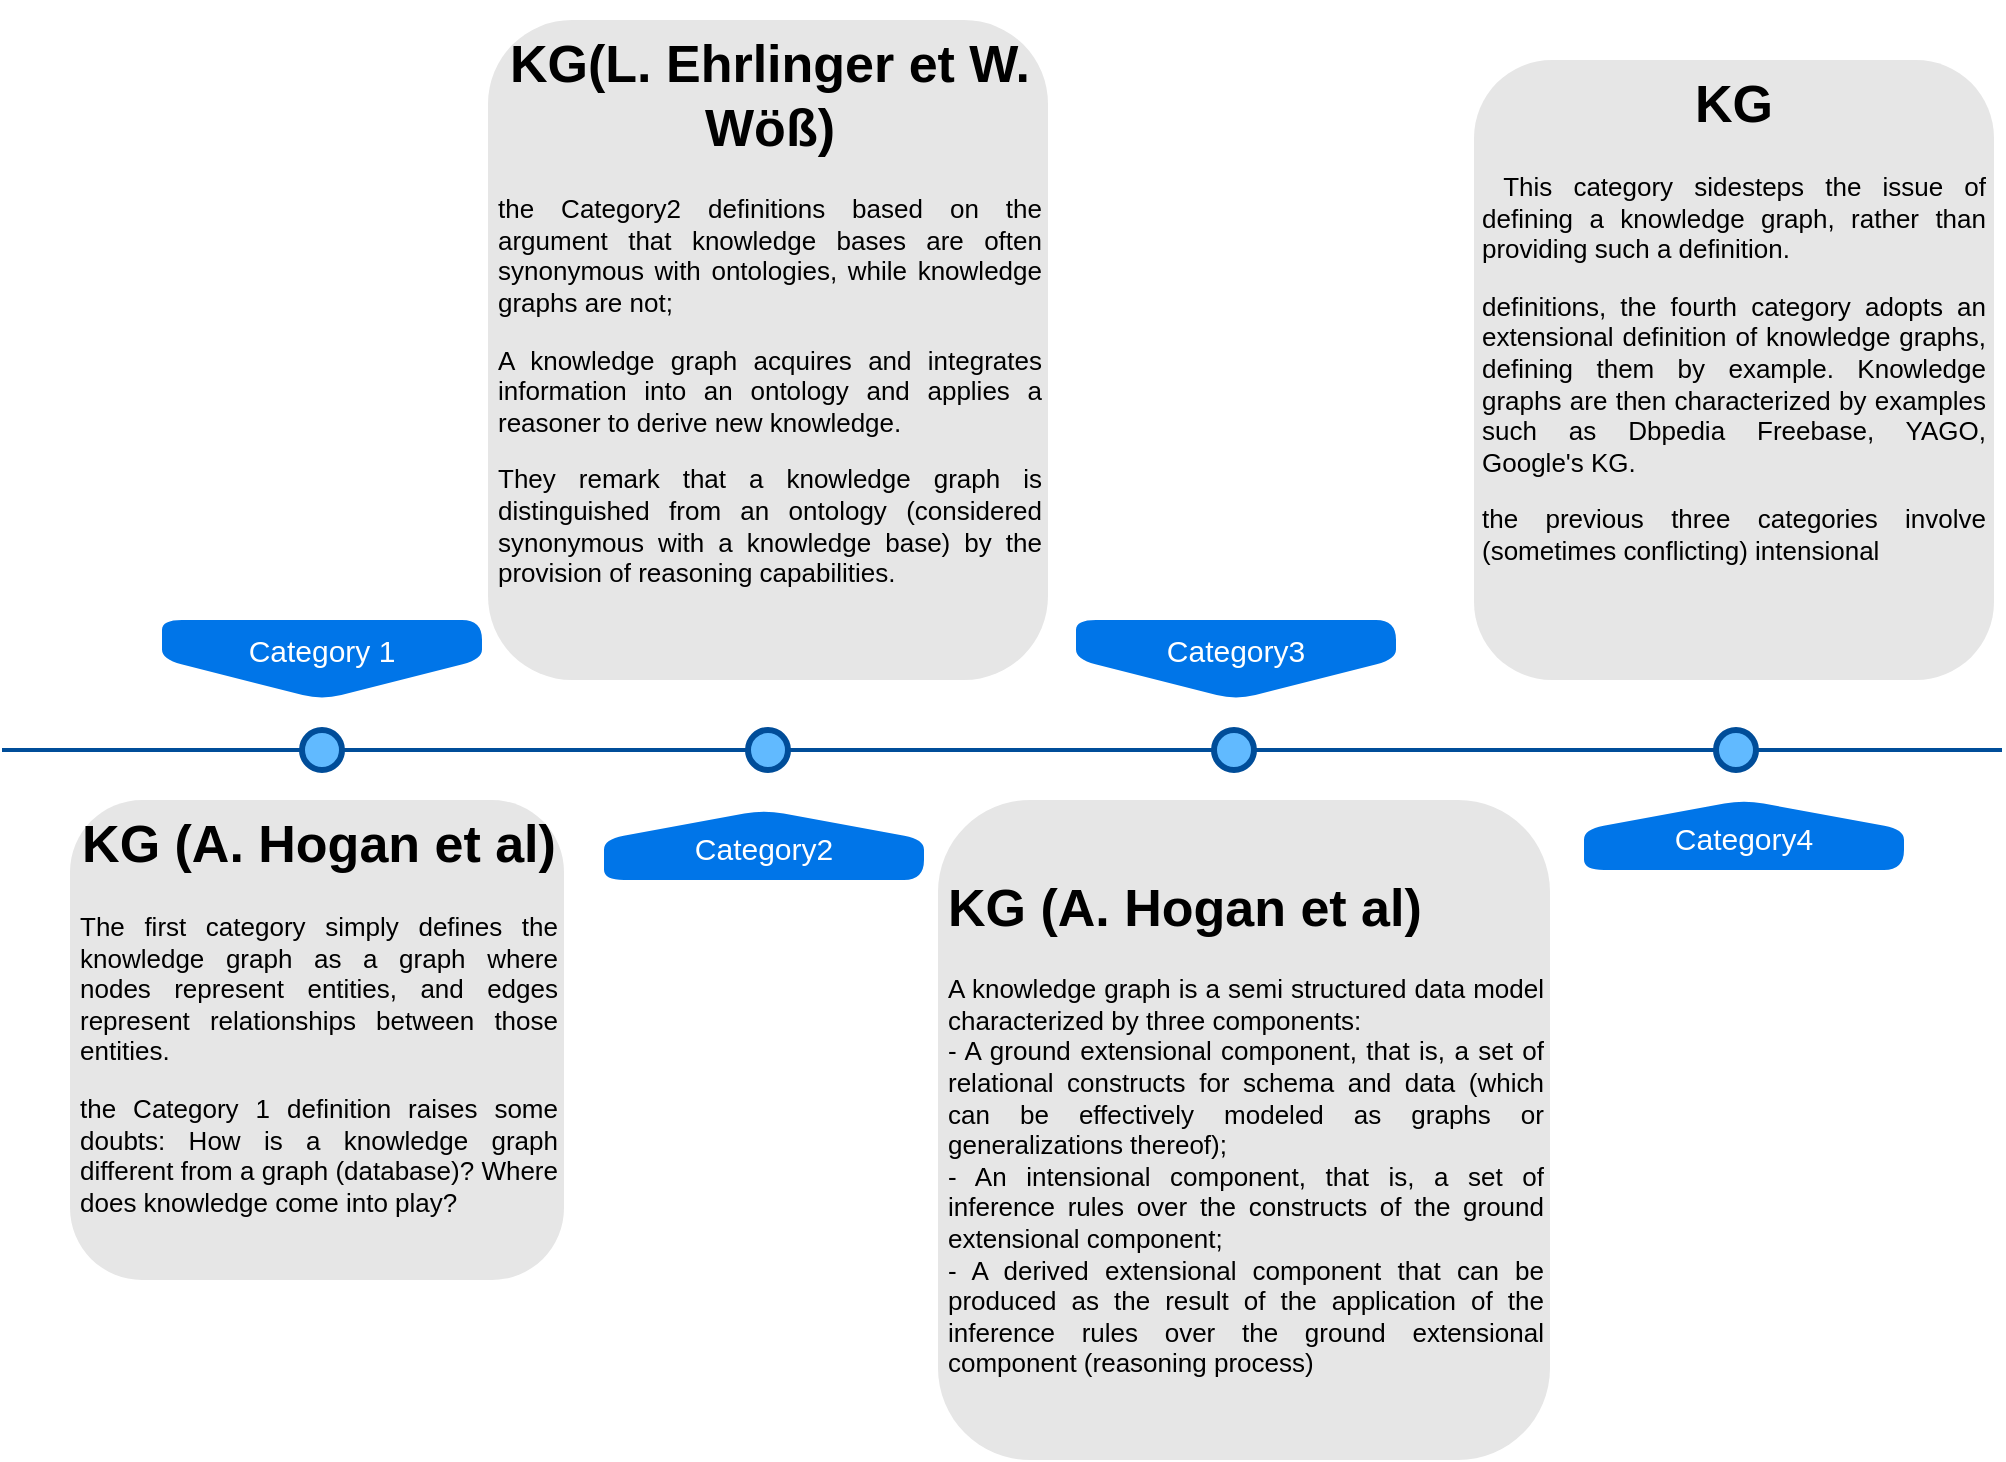 <mxfile version="15.5.9" type="github">
  <diagram name="Page-1" id="82e54ff1-d628-8f03-85c4-9753963a91cd">
    <mxGraphModel dx="994" dy="426" grid="1" gridSize="10" guides="1" tooltips="1" connect="1" arrows="1" fold="1" page="1" pageScale="1" pageWidth="1100" pageHeight="850" background="#ffffff" math="0" shadow="0">
      <root>
        <mxCell id="0" />
        <mxCell id="1" parent="0" />
        <mxCell id="4ec97bd9e5d20128-1" value="" style="line;strokeWidth=2;html=1;fillColor=none;fontSize=28;fontColor=#004D99;strokeColor=#004D99;rounded=1;" parent="1" vertex="1">
          <mxGeometry x="40" y="400" width="1000" height="10" as="geometry" />
        </mxCell>
        <mxCell id="4ec97bd9e5d20128-5" value="Category 1" style="shape=offPageConnector;whiteSpace=wrap;html=1;fillColor=#0075E8;fontSize=15;fontColor=#FFFFFF;size=0.509;verticalAlign=top;strokeColor=none;rounded=1;" parent="1" vertex="1">
          <mxGeometry x="120" y="340" width="160" height="40" as="geometry" />
        </mxCell>
        <mxCell id="4ec97bd9e5d20128-6" value="Category3" style="shape=offPageConnector;whiteSpace=wrap;html=1;fillColor=#0075E8;fontSize=15;fontColor=#FFFFFF;size=0.509;verticalAlign=top;strokeColor=none;rounded=1;" parent="1" vertex="1">
          <mxGeometry x="577" y="340" width="160" height="40" as="geometry" />
        </mxCell>
        <mxCell id="4ec97bd9e5d20128-7" value="Category4" style="shape=offPageConnector;whiteSpace=wrap;html=1;fillColor=#0075E8;fontSize=15;fontColor=#FFFFFF;size=0.418;flipV=1;verticalAlign=bottom;strokeColor=none;spacingBottom=4;rounded=1;" parent="1" vertex="1">
          <mxGeometry x="831" y="430" width="160" height="35" as="geometry" />
        </mxCell>
        <mxCell id="4ec97bd9e5d20128-9" value="" style="ellipse;whiteSpace=wrap;html=1;fillColor=#61BAFF;fontSize=28;fontColor=#004D99;strokeWidth=3;strokeColor=#004D99;rounded=1;" parent="1" vertex="1">
          <mxGeometry x="190" y="395" width="20" height="20" as="geometry" />
        </mxCell>
        <mxCell id="4ec97bd9e5d20128-10" value="" style="ellipse;whiteSpace=wrap;html=1;fillColor=#61BAFF;fontSize=28;fontColor=#004D99;strokeWidth=3;strokeColor=#004D99;rounded=1;" parent="1" vertex="1">
          <mxGeometry x="413" y="395" width="20" height="20" as="geometry" />
        </mxCell>
        <mxCell id="4ec97bd9e5d20128-11" value="" style="ellipse;whiteSpace=wrap;html=1;fillColor=#61BAFF;fontSize=28;fontColor=#004D99;strokeWidth=3;strokeColor=#004D99;rounded=1;" parent="1" vertex="1">
          <mxGeometry x="646" y="395" width="20" height="20" as="geometry" />
        </mxCell>
        <mxCell id="4ec97bd9e5d20128-13" value="" style="ellipse;whiteSpace=wrap;html=1;fillColor=#61BAFF;fontSize=28;fontColor=#004D99;strokeWidth=3;strokeColor=#004D99;rounded=1;" parent="1" vertex="1">
          <mxGeometry x="897" y="395" width="20" height="20" as="geometry" />
        </mxCell>
        <mxCell id="4ec97bd9e5d20128-14" value="&lt;h1 align=&quot;center&quot;&gt;KG (A. Hogan et al)&lt;br&gt;&lt;/h1&gt;&lt;p align=&quot;justify&quot;&gt;The first category simply defines the knowledge graph as a graph where nodes represent entities, and edges represent relationships between those entities.&lt;/p&gt;&lt;p align=&quot;justify&quot;&gt;the Category 1 definition raises some doubts: How is a knowledge graph different from a graph (database)? Where does knowledge come into play?&lt;br&gt;&lt;/p&gt;" style="text;html=1;spacing=5;spacingTop=-20;whiteSpace=wrap;overflow=hidden;strokeColor=none;strokeWidth=3;fillColor=#E6E6E6;fontSize=13;fontColor=#000000;align=left;rounded=1;" parent="1" vertex="1">
          <mxGeometry x="74" y="430" width="247" height="240" as="geometry" />
        </mxCell>
        <mxCell id="4ec97bd9e5d20128-16" value="&lt;h1 align=&quot;center&quot;&gt;KG(L. Ehrlinger et W. Wöß)&lt;br&gt;&lt;/h1&gt;&lt;p align=&quot;justify&quot;&gt;the Category2 definitions based on the argument that knowledge bases are often synonymous with ontologies, while knowledge graphs are not;&lt;/p&gt;&lt;p align=&quot;justify&quot;&gt;A knowledge graph acquires and integrates information into an ontology and applies a reasoner to derive new knowledge.&lt;/p&gt;&lt;p align=&quot;justify&quot;&gt;They remark that a knowledge graph is distinguished from an ontology (considered synonymous with a knowledge base) by the provision of reasoning capabilities.&lt;br&gt;&lt;/p&gt;" style="text;html=1;spacing=5;spacingTop=-20;whiteSpace=wrap;overflow=hidden;strokeColor=none;strokeWidth=3;fillColor=#E6E6E6;fontSize=13;fontColor=#000000;align=left;rounded=1;" parent="1" vertex="1">
          <mxGeometry x="283" y="40" width="280" height="330" as="geometry" />
        </mxCell>
        <mxCell id="4ec97bd9e5d20128-17" value="&lt;div align=&quot;left&quot;&gt;&lt;br&gt;&lt;/div&gt;&lt;div align=&quot;justify&quot;&gt;&amp;nbsp;&amp;nbsp; &lt;br&gt;&lt;/div&gt;&lt;div align=&quot;justify&quot;&gt;&lt;h1&gt;KG (A. Hogan et al)&lt;/h1&gt;&lt;/div&gt;&lt;div align=&quot;justify&quot;&gt;A knowledge graph is a semi structured data model characterized by three components:&lt;/div&gt;&lt;div align=&quot;justify&quot;&gt;- A ground extensional component, that is, a set of relational constructs for schema and data (which can be effectively modeled as graphs or generalizations thereof);&lt;/div&gt;&lt;div align=&quot;justify&quot;&gt;- An intensional component, that is, a set of inference rules over the constructs of the ground extensional component;&lt;/div&gt;&lt;div align=&quot;justify&quot;&gt;- A derived extensional component that can be produced as the result of the application of the inference rules over the ground extensional component (reasoning process)&lt;br&gt;&lt;/div&gt;" style="text;html=1;spacing=5;spacingTop=-20;whiteSpace=wrap;overflow=hidden;strokeColor=none;strokeWidth=3;fillColor=#E6E6E6;fontSize=13;fontColor=#000000;align=left;rounded=1;" parent="1" vertex="1">
          <mxGeometry x="508" y="430" width="306" height="330" as="geometry" />
        </mxCell>
        <mxCell id="gjJPOhVwv25Ugim2emXY-3" value="&lt;h1&gt;KG&lt;/h1&gt;&lt;p align=&quot;justify&quot;&gt;&amp;nbsp;This category sidesteps the issue of defining a knowledge graph, rather than providing such a definition.&lt;/p&gt;&lt;p align=&quot;justify&quot;&gt;definitions, the fourth category adopts an extensional definition of knowledge graphs, defining them by example. Knowledge graphs are then characterized by examples such as Dbpedia Freebase, YAGO, Google&#39;s KG.&lt;/p&gt;&lt;p align=&quot;justify&quot;&gt;the previous three categories involve (sometimes conflicting) intensional&lt;br&gt;&lt;/p&gt;" style="text;html=1;spacing=5;spacingTop=-20;whiteSpace=wrap;overflow=hidden;strokeColor=none;strokeWidth=3;fillColor=#E6E6E6;fontSize=13;fontColor=#000000;align=center;rounded=1;" vertex="1" parent="1">
          <mxGeometry x="776" y="60" width="260" height="310" as="geometry" />
        </mxCell>
        <mxCell id="gjJPOhVwv25Ugim2emXY-4" value="Category2" style="shape=offPageConnector;whiteSpace=wrap;html=1;fillColor=#0075E8;fontSize=15;fontColor=#FFFFFF;size=0.418;flipV=1;verticalAlign=bottom;strokeColor=none;spacingBottom=4;rounded=1;" vertex="1" parent="1">
          <mxGeometry x="341" y="435" width="160" height="35" as="geometry" />
        </mxCell>
      </root>
    </mxGraphModel>
  </diagram>
</mxfile>
